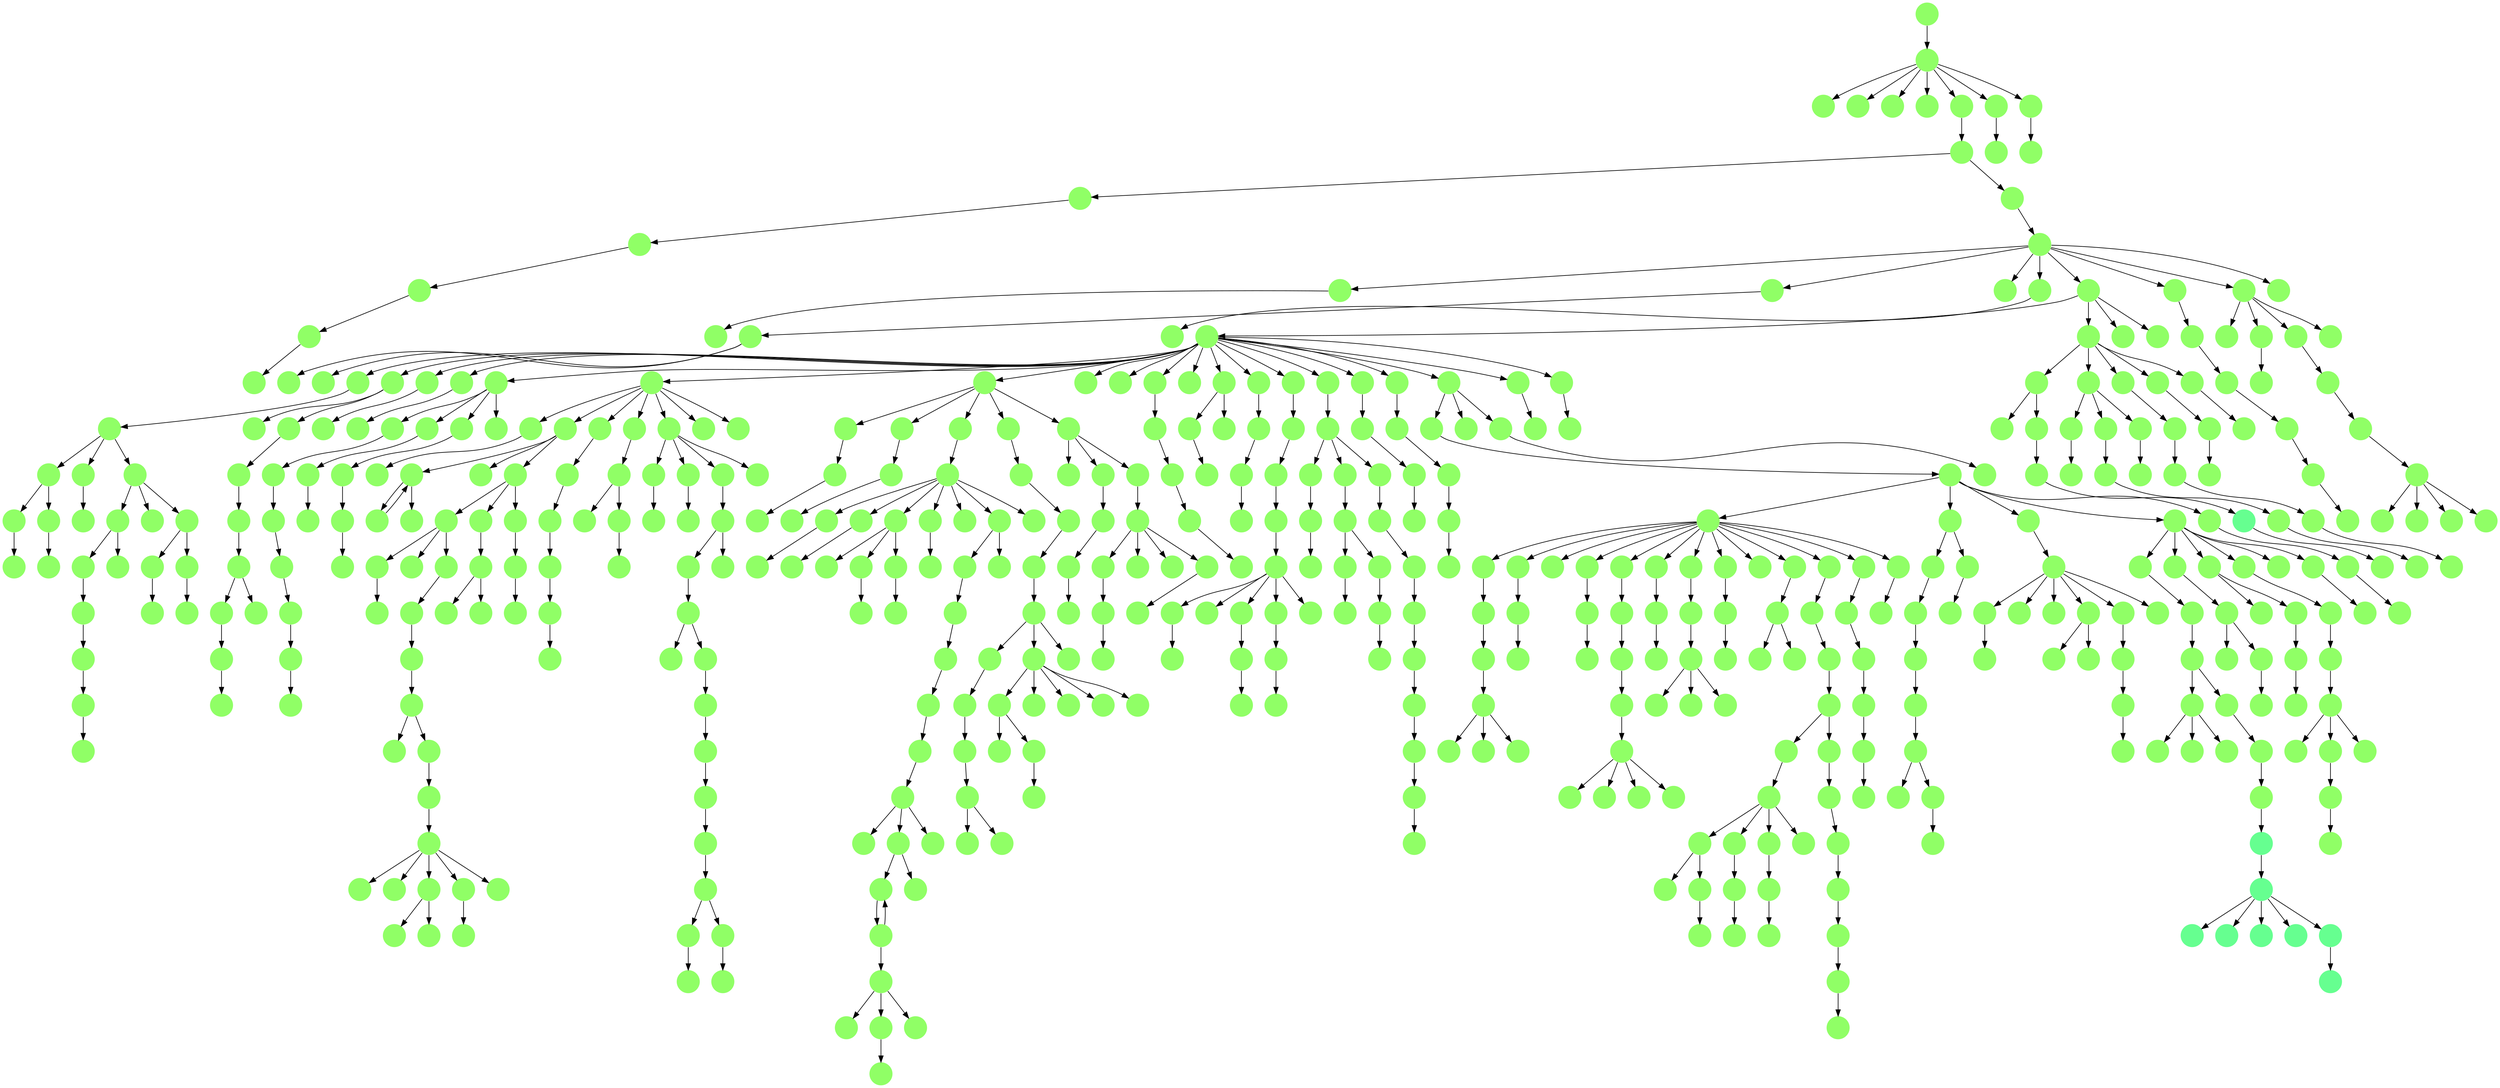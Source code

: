 digraph{
0 [tooltip = "M", penwidth = 0, style = filled, fillcolor = "#90ff66", shape = circle, label = ""]
1 [tooltip = "M", penwidth = 0, style = filled, fillcolor = "#90ff66", shape = circle, label = ""]
2 [tooltip = "M", penwidth = 0, style = filled, fillcolor = "#90ff66", shape = circle, label = ""]
3 [tooltip = "M", penwidth = 0, style = filled, fillcolor = "#90ff66", shape = circle, label = ""]
4 [tooltip = "M", penwidth = 0, style = filled, fillcolor = "#90ff66", shape = circle, label = ""]
5 [tooltip = "M", penwidth = 0, style = filled, fillcolor = "#90ff66", shape = circle, label = ""]
6 [tooltip = "M", penwidth = 0, style = filled, fillcolor = "#90ff66", shape = circle, label = ""]
7 [tooltip = "M", penwidth = 0, style = filled, fillcolor = "#90ff66", shape = circle, label = ""]
8 [tooltip = "M", penwidth = 0, style = filled, fillcolor = "#90ff66", shape = circle, label = ""]
9 [tooltip = "M", penwidth = 0, style = filled, fillcolor = "#90ff66", shape = circle, label = ""]
10 [tooltip = "M", penwidth = 0, style = filled, fillcolor = "#90ff66", shape = circle, label = ""]
11 [tooltip = "M", penwidth = 0, style = filled, fillcolor = "#90ff66", shape = circle, label = ""]
12 [tooltip = "M", penwidth = 0, style = filled, fillcolor = "#90ff66", shape = circle, label = ""]
13 [tooltip = "M", penwidth = 0, style = filled, fillcolor = "#90ff66", shape = circle, label = ""]
14 [tooltip = "M", penwidth = 0, style = filled, fillcolor = "#90ff66", shape = circle, label = ""]
15 [tooltip = "M", penwidth = 0, style = filled, fillcolor = "#90ff66", shape = circle, label = ""]
16 [tooltip = "M", penwidth = 0, style = filled, fillcolor = "#90ff66", shape = circle, label = ""]
17 [tooltip = "M", penwidth = 0, style = filled, fillcolor = "#90ff66", shape = circle, label = ""]
18 [tooltip = "M", penwidth = 0, style = filled, fillcolor = "#90ff66", shape = circle, label = ""]
19 [tooltip = "M", penwidth = 0, style = filled, fillcolor = "#90ff66", shape = circle, label = ""]
20 [tooltip = "M", penwidth = 0, style = filled, fillcolor = "#90ff66", shape = circle, label = ""]
21 [tooltip = "M", penwidth = 0, style = filled, fillcolor = "#90ff66", shape = circle, label = ""]
22 [tooltip = "M", penwidth = 0, style = filled, fillcolor = "#90ff66", shape = circle, label = ""]
23 [tooltip = "M", penwidth = 0, style = filled, fillcolor = "#90ff66", shape = circle, label = ""]
24 [tooltip = "M", penwidth = 0, style = filled, fillcolor = "#90ff66", shape = circle, label = ""]
25 [tooltip = "M", penwidth = 0, style = filled, fillcolor = "#90ff66", shape = circle, label = ""]
26 [tooltip = "M", penwidth = 0, style = filled, fillcolor = "#90ff66", shape = circle, label = ""]
27 [tooltip = "M", penwidth = 0, style = filled, fillcolor = "#90ff66", shape = circle, label = ""]
28 [tooltip = "M", penwidth = 0, style = filled, fillcolor = "#90ff66", shape = circle, label = ""]
29 [tooltip = "M", penwidth = 0, style = filled, fillcolor = "#90ff66", shape = circle, label = ""]
30 [tooltip = "M", penwidth = 0, style = filled, fillcolor = "#90ff66", shape = circle, label = ""]
31 [tooltip = "M", penwidth = 0, style = filled, fillcolor = "#90ff66", shape = circle, label = ""]
32 [tooltip = "L", penwidth = 0, style = filled, fillcolor = "#66ff90", shape = circle, label = ""]
33 [tooltip = "M", penwidth = 0, style = filled, fillcolor = "#90ff66", shape = circle, label = ""]
34 [tooltip = "M", penwidth = 0, style = filled, fillcolor = "#90ff66", shape = circle, label = ""]
35 [tooltip = "M", penwidth = 0, style = filled, fillcolor = "#90ff66", shape = circle, label = ""]
36 [tooltip = "M", penwidth = 0, style = filled, fillcolor = "#90ff66", shape = circle, label = ""]
37 [tooltip = "M", penwidth = 0, style = filled, fillcolor = "#90ff66", shape = circle, label = ""]
38 [tooltip = "M", penwidth = 0, style = filled, fillcolor = "#90ff66", shape = circle, label = ""]
39 [tooltip = "M", penwidth = 0, style = filled, fillcolor = "#90ff66", shape = circle, label = ""]
40 [tooltip = "M", penwidth = 0, style = filled, fillcolor = "#90ff66", shape = circle, label = ""]
41 [tooltip = "M", penwidth = 0, style = filled, fillcolor = "#90ff66", shape = circle, label = ""]
42 [tooltip = "M", penwidth = 0, style = filled, fillcolor = "#90ff66", shape = circle, label = ""]
43 [tooltip = "M", penwidth = 0, style = filled, fillcolor = "#90ff66", shape = circle, label = ""]
44 [tooltip = "M", penwidth = 0, style = filled, fillcolor = "#90ff66", shape = circle, label = ""]
45 [tooltip = "M", penwidth = 0, style = filled, fillcolor = "#90ff66", shape = circle, label = ""]
46 [tooltip = "M", penwidth = 0, style = filled, fillcolor = "#90ff66", shape = circle, label = ""]
47 [tooltip = "M", penwidth = 0, style = filled, fillcolor = "#90ff66", shape = circle, label = ""]
48 [tooltip = "M", penwidth = 0, style = filled, fillcolor = "#90ff66", shape = circle, label = ""]
49 [tooltip = "M", penwidth = 0, style = filled, fillcolor = "#90ff66", shape = circle, label = ""]
50 [tooltip = "M", penwidth = 0, style = filled, fillcolor = "#90ff66", shape = circle, label = ""]
51 [tooltip = "M", penwidth = 0, style = filled, fillcolor = "#90ff66", shape = circle, label = ""]
52 [tooltip = "M", penwidth = 0, style = filled, fillcolor = "#90ff66", shape = circle, label = ""]
53 [tooltip = "M", penwidth = 0, style = filled, fillcolor = "#90ff66", shape = circle, label = ""]
54 [tooltip = "M", penwidth = 0, style = filled, fillcolor = "#90ff66", shape = circle, label = ""]
55 [tooltip = "M", penwidth = 0, style = filled, fillcolor = "#90ff66", shape = circle, label = ""]
56 [tooltip = "M", penwidth = 0, style = filled, fillcolor = "#90ff66", shape = circle, label = ""]
57 [tooltip = "M", penwidth = 0, style = filled, fillcolor = "#90ff66", shape = circle, label = ""]
58 [tooltip = "M", penwidth = 0, style = filled, fillcolor = "#90ff66", shape = circle, label = ""]
59 [tooltip = "M", penwidth = 0, style = filled, fillcolor = "#90ff66", shape = circle, label = ""]
60 [tooltip = "M", penwidth = 0, style = filled, fillcolor = "#90ff66", shape = circle, label = ""]
61 [tooltip = "M", penwidth = 0, style = filled, fillcolor = "#90ff66", shape = circle, label = ""]
62 [tooltip = "M", penwidth = 0, style = filled, fillcolor = "#90ff66", shape = circle, label = ""]
63 [tooltip = "M", penwidth = 0, style = filled, fillcolor = "#90ff66", shape = circle, label = ""]
64 [tooltip = "M", penwidth = 0, style = filled, fillcolor = "#90ff66", shape = circle, label = ""]
65 [tooltip = "M", penwidth = 0, style = filled, fillcolor = "#90ff66", shape = circle, label = ""]
66 [tooltip = "M", penwidth = 0, style = filled, fillcolor = "#90ff66", shape = circle, label = ""]
67 [tooltip = "M", penwidth = 0, style = filled, fillcolor = "#90ff66", shape = circle, label = ""]
68 [tooltip = "M", penwidth = 0, style = filled, fillcolor = "#90ff66", shape = circle, label = ""]
69 [tooltip = "M", penwidth = 0, style = filled, fillcolor = "#90ff66", shape = circle, label = ""]
70 [tooltip = "M", penwidth = 0, style = filled, fillcolor = "#90ff66", shape = circle, label = ""]
71 [tooltip = "M", penwidth = 0, style = filled, fillcolor = "#90ff66", shape = circle, label = ""]
72 [tooltip = "M", penwidth = 0, style = filled, fillcolor = "#90ff66", shape = circle, label = ""]
73 [tooltip = "M", penwidth = 0, style = filled, fillcolor = "#90ff66", shape = circle, label = ""]
74 [tooltip = "M", penwidth = 0, style = filled, fillcolor = "#90ff66", shape = circle, label = ""]
75 [tooltip = "M", penwidth = 0, style = filled, fillcolor = "#90ff66", shape = circle, label = ""]
76 [tooltip = "M", penwidth = 0, style = filled, fillcolor = "#90ff66", shape = circle, label = ""]
77 [tooltip = "M", penwidth = 0, style = filled, fillcolor = "#90ff66", shape = circle, label = ""]
78 [tooltip = "M", penwidth = 0, style = filled, fillcolor = "#90ff66", shape = circle, label = ""]
79 [tooltip = "M", penwidth = 0, style = filled, fillcolor = "#90ff66", shape = circle, label = ""]
80 [tooltip = "M", penwidth = 0, style = filled, fillcolor = "#90ff66", shape = circle, label = ""]
81 [tooltip = "M", penwidth = 0, style = filled, fillcolor = "#90ff66", shape = circle, label = ""]
82 [tooltip = "M", penwidth = 0, style = filled, fillcolor = "#90ff66", shape = circle, label = ""]
83 [tooltip = "M", penwidth = 0, style = filled, fillcolor = "#90ff66", shape = circle, label = ""]
84 [tooltip = "M", penwidth = 0, style = filled, fillcolor = "#90ff66", shape = circle, label = ""]
85 [tooltip = "M", penwidth = 0, style = filled, fillcolor = "#90ff66", shape = circle, label = ""]
86 [tooltip = "M", penwidth = 0, style = filled, fillcolor = "#90ff66", shape = circle, label = ""]
87 [tooltip = "M", penwidth = 0, style = filled, fillcolor = "#90ff66", shape = circle, label = ""]
88 [tooltip = "M", penwidth = 0, style = filled, fillcolor = "#90ff66", shape = circle, label = ""]
89 [tooltip = "M", penwidth = 0, style = filled, fillcolor = "#90ff66", shape = circle, label = ""]
90 [tooltip = "M", penwidth = 0, style = filled, fillcolor = "#90ff66", shape = circle, label = ""]
91 [tooltip = "M", penwidth = 0, style = filled, fillcolor = "#90ff66", shape = circle, label = ""]
92 [tooltip = "M", penwidth = 0, style = filled, fillcolor = "#90ff66", shape = circle, label = ""]
93 [tooltip = "M", penwidth = 0, style = filled, fillcolor = "#90ff66", shape = circle, label = ""]
94 [tooltip = "M", penwidth = 0, style = filled, fillcolor = "#90ff66", shape = circle, label = ""]
95 [tooltip = "M", penwidth = 0, style = filled, fillcolor = "#90ff66", shape = circle, label = ""]
96 [tooltip = "M", penwidth = 0, style = filled, fillcolor = "#90ff66", shape = circle, label = ""]
97 [tooltip = "M", penwidth = 0, style = filled, fillcolor = "#90ff66", shape = circle, label = ""]
98 [tooltip = "M", penwidth = 0, style = filled, fillcolor = "#90ff66", shape = circle, label = ""]
99 [tooltip = "M", penwidth = 0, style = filled, fillcolor = "#90ff66", shape = circle, label = ""]
100 [tooltip = "M", penwidth = 0, style = filled, fillcolor = "#90ff66", shape = circle, label = ""]
101 [tooltip = "M", penwidth = 0, style = filled, fillcolor = "#90ff66", shape = circle, label = ""]
102 [tooltip = "M", penwidth = 0, style = filled, fillcolor = "#90ff66", shape = circle, label = ""]
103 [tooltip = "M", penwidth = 0, style = filled, fillcolor = "#90ff66", shape = circle, label = ""]
104 [tooltip = "M", penwidth = 0, style = filled, fillcolor = "#90ff66", shape = circle, label = ""]
105 [tooltip = "M", penwidth = 0, style = filled, fillcolor = "#90ff66", shape = circle, label = ""]
106 [tooltip = "M", penwidth = 0, style = filled, fillcolor = "#90ff66", shape = circle, label = ""]
107 [tooltip = "M", penwidth = 0, style = filled, fillcolor = "#90ff66", shape = circle, label = ""]
108 [tooltip = "M", penwidth = 0, style = filled, fillcolor = "#90ff66", shape = circle, label = ""]
109 [tooltip = "M", penwidth = 0, style = filled, fillcolor = "#90ff66", shape = circle, label = ""]
110 [tooltip = "M", penwidth = 0, style = filled, fillcolor = "#90ff66", shape = circle, label = ""]
111 [tooltip = "M", penwidth = 0, style = filled, fillcolor = "#90ff66", shape = circle, label = ""]
112 [tooltip = "M", penwidth = 0, style = filled, fillcolor = "#90ff66", shape = circle, label = ""]
113 [tooltip = "M", penwidth = 0, style = filled, fillcolor = "#90ff66", shape = circle, label = ""]
114 [tooltip = "M", penwidth = 0, style = filled, fillcolor = "#90ff66", shape = circle, label = ""]
115 [tooltip = "M", penwidth = 0, style = filled, fillcolor = "#90ff66", shape = circle, label = ""]
116 [tooltip = "M", penwidth = 0, style = filled, fillcolor = "#90ff66", shape = circle, label = ""]
117 [tooltip = "M", penwidth = 0, style = filled, fillcolor = "#90ff66", shape = circle, label = ""]
118 [tooltip = "M", penwidth = 0, style = filled, fillcolor = "#90ff66", shape = circle, label = ""]
119 [tooltip = "M", penwidth = 0, style = filled, fillcolor = "#90ff66", shape = circle, label = ""]
120 [tooltip = "M", penwidth = 0, style = filled, fillcolor = "#90ff66", shape = circle, label = ""]
121 [tooltip = "M", penwidth = 0, style = filled, fillcolor = "#90ff66", shape = circle, label = ""]
122 [tooltip = "M", penwidth = 0, style = filled, fillcolor = "#90ff66", shape = circle, label = ""]
123 [tooltip = "M", penwidth = 0, style = filled, fillcolor = "#90ff66", shape = circle, label = ""]
124 [tooltip = "M", penwidth = 0, style = filled, fillcolor = "#90ff66", shape = circle, label = ""]
125 [tooltip = "M", penwidth = 0, style = filled, fillcolor = "#90ff66", shape = circle, label = ""]
126 [tooltip = "M", penwidth = 0, style = filled, fillcolor = "#90ff66", shape = circle, label = ""]
127 [tooltip = "M", penwidth = 0, style = filled, fillcolor = "#90ff66", shape = circle, label = ""]
128 [tooltip = "M", penwidth = 0, style = filled, fillcolor = "#90ff66", shape = circle, label = ""]
129 [tooltip = "M", penwidth = 0, style = filled, fillcolor = "#90ff66", shape = circle, label = ""]
130 [tooltip = "M", penwidth = 0, style = filled, fillcolor = "#90ff66", shape = circle, label = ""]
131 [tooltip = "M", penwidth = 0, style = filled, fillcolor = "#90ff66", shape = circle, label = ""]
132 [tooltip = "M", penwidth = 0, style = filled, fillcolor = "#90ff66", shape = circle, label = ""]
133 [tooltip = "M", penwidth = 0, style = filled, fillcolor = "#90ff66", shape = circle, label = ""]
134 [tooltip = "M", penwidth = 0, style = filled, fillcolor = "#90ff66", shape = circle, label = ""]
135 [tooltip = "M", penwidth = 0, style = filled, fillcolor = "#90ff66", shape = circle, label = ""]
136 [tooltip = "M", penwidth = 0, style = filled, fillcolor = "#90ff66", shape = circle, label = ""]
137 [tooltip = "M", penwidth = 0, style = filled, fillcolor = "#90ff66", shape = circle, label = ""]
138 [tooltip = "M", penwidth = 0, style = filled, fillcolor = "#90ff66", shape = circle, label = ""]
139 [tooltip = "M", penwidth = 0, style = filled, fillcolor = "#90ff66", shape = circle, label = ""]
140 [tooltip = "M", penwidth = 0, style = filled, fillcolor = "#90ff66", shape = circle, label = ""]
141 [tooltip = "M", penwidth = 0, style = filled, fillcolor = "#90ff66", shape = circle, label = ""]
142 [tooltip = "M", penwidth = 0, style = filled, fillcolor = "#90ff66", shape = circle, label = ""]
143 [tooltip = "M", penwidth = 0, style = filled, fillcolor = "#90ff66", shape = circle, label = ""]
144 [tooltip = "M", penwidth = 0, style = filled, fillcolor = "#90ff66", shape = circle, label = ""]
145 [tooltip = "M", penwidth = 0, style = filled, fillcolor = "#90ff66", shape = circle, label = ""]
146 [tooltip = "M", penwidth = 0, style = filled, fillcolor = "#90ff66", shape = circle, label = ""]
147 [tooltip = "M", penwidth = 0, style = filled, fillcolor = "#90ff66", shape = circle, label = ""]
148 [tooltip = "M", penwidth = 0, style = filled, fillcolor = "#90ff66", shape = circle, label = ""]
149 [tooltip = "M", penwidth = 0, style = filled, fillcolor = "#90ff66", shape = circle, label = ""]
150 [tooltip = "M", penwidth = 0, style = filled, fillcolor = "#90ff66", shape = circle, label = ""]
151 [tooltip = "M", penwidth = 0, style = filled, fillcolor = "#90ff66", shape = circle, label = ""]
152 [tooltip = "M", penwidth = 0, style = filled, fillcolor = "#90ff66", shape = circle, label = ""]
153 [tooltip = "M", penwidth = 0, style = filled, fillcolor = "#90ff66", shape = circle, label = ""]
154 [tooltip = "M", penwidth = 0, style = filled, fillcolor = "#90ff66", shape = circle, label = ""]
155 [tooltip = "M", penwidth = 0, style = filled, fillcolor = "#90ff66", shape = circle, label = ""]
156 [tooltip = "M", penwidth = 0, style = filled, fillcolor = "#90ff66", shape = circle, label = ""]
157 [tooltip = "M", penwidth = 0, style = filled, fillcolor = "#90ff66", shape = circle, label = ""]
158 [tooltip = "M", penwidth = 0, style = filled, fillcolor = "#90ff66", shape = circle, label = ""]
159 [tooltip = "M", penwidth = 0, style = filled, fillcolor = "#90ff66", shape = circle, label = ""]
160 [tooltip = "M", penwidth = 0, style = filled, fillcolor = "#90ff66", shape = circle, label = ""]
161 [tooltip = "M", penwidth = 0, style = filled, fillcolor = "#90ff66", shape = circle, label = ""]
162 [tooltip = "M", penwidth = 0, style = filled, fillcolor = "#90ff66", shape = circle, label = ""]
163 [tooltip = "M", penwidth = 0, style = filled, fillcolor = "#90ff66", shape = circle, label = ""]
164 [tooltip = "M", penwidth = 0, style = filled, fillcolor = "#90ff66", shape = circle, label = ""]
165 [tooltip = "M", penwidth = 0, style = filled, fillcolor = "#90ff66", shape = circle, label = ""]
166 [tooltip = "M", penwidth = 0, style = filled, fillcolor = "#90ff66", shape = circle, label = ""]
167 [tooltip = "M", penwidth = 0, style = filled, fillcolor = "#90ff66", shape = circle, label = ""]
168 [tooltip = "M", penwidth = 0, style = filled, fillcolor = "#90ff66", shape = circle, label = ""]
169 [tooltip = "M", penwidth = 0, style = filled, fillcolor = "#90ff66", shape = circle, label = ""]
170 [tooltip = "M", penwidth = 0, style = filled, fillcolor = "#90ff66", shape = circle, label = ""]
171 [tooltip = "M", penwidth = 0, style = filled, fillcolor = "#90ff66", shape = circle, label = ""]
172 [tooltip = "M", penwidth = 0, style = filled, fillcolor = "#90ff66", shape = circle, label = ""]
173 [tooltip = "M", penwidth = 0, style = filled, fillcolor = "#90ff66", shape = circle, label = ""]
174 [tooltip = "M", penwidth = 0, style = filled, fillcolor = "#90ff66", shape = circle, label = ""]
175 [tooltip = "M", penwidth = 0, style = filled, fillcolor = "#90ff66", shape = circle, label = ""]
176 [tooltip = "M", penwidth = 0, style = filled, fillcolor = "#90ff66", shape = circle, label = ""]
177 [tooltip = "M", penwidth = 0, style = filled, fillcolor = "#90ff66", shape = circle, label = ""]
178 [tooltip = "M", penwidth = 0, style = filled, fillcolor = "#90ff66", shape = circle, label = ""]
179 [tooltip = "M", penwidth = 0, style = filled, fillcolor = "#90ff66", shape = circle, label = ""]
180 [tooltip = "M", penwidth = 0, style = filled, fillcolor = "#90ff66", shape = circle, label = ""]
181 [tooltip = "M", penwidth = 0, style = filled, fillcolor = "#90ff66", shape = circle, label = ""]
182 [tooltip = "M", penwidth = 0, style = filled, fillcolor = "#90ff66", shape = circle, label = ""]
183 [tooltip = "M", penwidth = 0, style = filled, fillcolor = "#90ff66", shape = circle, label = ""]
184 [tooltip = "M", penwidth = 0, style = filled, fillcolor = "#90ff66", shape = circle, label = ""]
185 [tooltip = "M", penwidth = 0, style = filled, fillcolor = "#90ff66", shape = circle, label = ""]
186 [tooltip = "M", penwidth = 0, style = filled, fillcolor = "#90ff66", shape = circle, label = ""]
187 [tooltip = "M", penwidth = 0, style = filled, fillcolor = "#90ff66", shape = circle, label = ""]
188 [tooltip = "M", penwidth = 0, style = filled, fillcolor = "#90ff66", shape = circle, label = ""]
189 [tooltip = "M", penwidth = 0, style = filled, fillcolor = "#90ff66", shape = circle, label = ""]
190 [tooltip = "M", penwidth = 0, style = filled, fillcolor = "#90ff66", shape = circle, label = ""]
191 [tooltip = "M", penwidth = 0, style = filled, fillcolor = "#90ff66", shape = circle, label = ""]
192 [tooltip = "M", penwidth = 0, style = filled, fillcolor = "#90ff66", shape = circle, label = ""]
193 [tooltip = "M", penwidth = 0, style = filled, fillcolor = "#90ff66", shape = circle, label = ""]
194 [tooltip = "M", penwidth = 0, style = filled, fillcolor = "#90ff66", shape = circle, label = ""]
195 [tooltip = "M", penwidth = 0, style = filled, fillcolor = "#90ff66", shape = circle, label = ""]
196 [tooltip = "M", penwidth = 0, style = filled, fillcolor = "#90ff66", shape = circle, label = ""]
197 [tooltip = "M", penwidth = 0, style = filled, fillcolor = "#90ff66", shape = circle, label = ""]
198 [tooltip = "M", penwidth = 0, style = filled, fillcolor = "#90ff66", shape = circle, label = ""]
199 [tooltip = "M", penwidth = 0, style = filled, fillcolor = "#90ff66", shape = circle, label = ""]
200 [tooltip = "M", penwidth = 0, style = filled, fillcolor = "#90ff66", shape = circle, label = ""]
201 [tooltip = "M", penwidth = 0, style = filled, fillcolor = "#90ff66", shape = circle, label = ""]
202 [tooltip = "M", penwidth = 0, style = filled, fillcolor = "#90ff66", shape = circle, label = ""]
203 [tooltip = "M", penwidth = 0, style = filled, fillcolor = "#90ff66", shape = circle, label = ""]
204 [tooltip = "M", penwidth = 0, style = filled, fillcolor = "#90ff66", shape = circle, label = ""]
205 [tooltip = "M", penwidth = 0, style = filled, fillcolor = "#90ff66", shape = circle, label = ""]
206 [tooltip = "M", penwidth = 0, style = filled, fillcolor = "#90ff66", shape = circle, label = ""]
207 [tooltip = "M", penwidth = 0, style = filled, fillcolor = "#90ff66", shape = circle, label = ""]
208 [tooltip = "M", penwidth = 0, style = filled, fillcolor = "#90ff66", shape = circle, label = ""]
209 [tooltip = "M", penwidth = 0, style = filled, fillcolor = "#90ff66", shape = circle, label = ""]
210 [tooltip = "M", penwidth = 0, style = filled, fillcolor = "#90ff66", shape = circle, label = ""]
211 [tooltip = "M", penwidth = 0, style = filled, fillcolor = "#90ff66", shape = circle, label = ""]
212 [tooltip = "M", penwidth = 0, style = filled, fillcolor = "#90ff66", shape = circle, label = ""]
213 [tooltip = "M", penwidth = 0, style = filled, fillcolor = "#90ff66", shape = circle, label = ""]
214 [tooltip = "M", penwidth = 0, style = filled, fillcolor = "#90ff66", shape = circle, label = ""]
215 [tooltip = "M", penwidth = 0, style = filled, fillcolor = "#90ff66", shape = circle, label = ""]
216 [tooltip = "M", penwidth = 0, style = filled, fillcolor = "#90ff66", shape = circle, label = ""]
217 [tooltip = "M", penwidth = 0, style = filled, fillcolor = "#90ff66", shape = circle, label = ""]
218 [tooltip = "M", penwidth = 0, style = filled, fillcolor = "#90ff66", shape = circle, label = ""]
219 [tooltip = "M", penwidth = 0, style = filled, fillcolor = "#90ff66", shape = circle, label = ""]
220 [tooltip = "M", penwidth = 0, style = filled, fillcolor = "#90ff66", shape = circle, label = ""]
221 [tooltip = "M", penwidth = 0, style = filled, fillcolor = "#90ff66", shape = circle, label = ""]
222 [tooltip = "M", penwidth = 0, style = filled, fillcolor = "#90ff66", shape = circle, label = ""]
223 [tooltip = "M", penwidth = 0, style = filled, fillcolor = "#90ff66", shape = circle, label = ""]
224 [tooltip = "M", penwidth = 0, style = filled, fillcolor = "#90ff66", shape = circle, label = ""]
225 [tooltip = "M", penwidth = 0, style = filled, fillcolor = "#90ff66", shape = circle, label = ""]
226 [tooltip = "M", penwidth = 0, style = filled, fillcolor = "#90ff66", shape = circle, label = ""]
227 [tooltip = "M", penwidth = 0, style = filled, fillcolor = "#90ff66", shape = circle, label = ""]
228 [tooltip = "M", penwidth = 0, style = filled, fillcolor = "#90ff66", shape = circle, label = ""]
229 [tooltip = "M", penwidth = 0, style = filled, fillcolor = "#90ff66", shape = circle, label = ""]
230 [tooltip = "M", penwidth = 0, style = filled, fillcolor = "#90ff66", shape = circle, label = ""]
231 [tooltip = "M", penwidth = 0, style = filled, fillcolor = "#90ff66", shape = circle, label = ""]
232 [tooltip = "M", penwidth = 0, style = filled, fillcolor = "#90ff66", shape = circle, label = ""]
233 [tooltip = "M", penwidth = 0, style = filled, fillcolor = "#90ff66", shape = circle, label = ""]
234 [tooltip = "M", penwidth = 0, style = filled, fillcolor = "#90ff66", shape = circle, label = ""]
235 [tooltip = "M", penwidth = 0, style = filled, fillcolor = "#90ff66", shape = circle, label = ""]
236 [tooltip = "M", penwidth = 0, style = filled, fillcolor = "#90ff66", shape = circle, label = ""]
237 [tooltip = "M", penwidth = 0, style = filled, fillcolor = "#90ff66", shape = circle, label = ""]
238 [tooltip = "M", penwidth = 0, style = filled, fillcolor = "#90ff66", shape = circle, label = ""]
239 [tooltip = "M", penwidth = 0, style = filled, fillcolor = "#90ff66", shape = circle, label = ""]
240 [tooltip = "M", penwidth = 0, style = filled, fillcolor = "#90ff66", shape = circle, label = ""]
241 [tooltip = "M", penwidth = 0, style = filled, fillcolor = "#90ff66", shape = circle, label = ""]
242 [tooltip = "M", penwidth = 0, style = filled, fillcolor = "#90ff66", shape = circle, label = ""]
243 [tooltip = "M", penwidth = 0, style = filled, fillcolor = "#90ff66", shape = circle, label = ""]
244 [tooltip = "M", penwidth = 0, style = filled, fillcolor = "#90ff66", shape = circle, label = ""]
245 [tooltip = "M", penwidth = 0, style = filled, fillcolor = "#90ff66", shape = circle, label = ""]
246 [tooltip = "M", penwidth = 0, style = filled, fillcolor = "#90ff66", shape = circle, label = ""]
247 [tooltip = "M", penwidth = 0, style = filled, fillcolor = "#90ff66", shape = circle, label = ""]
248 [tooltip = "M", penwidth = 0, style = filled, fillcolor = "#90ff66", shape = circle, label = ""]
249 [tooltip = "M", penwidth = 0, style = filled, fillcolor = "#90ff66", shape = circle, label = ""]
250 [tooltip = "M", penwidth = 0, style = filled, fillcolor = "#90ff66", shape = circle, label = ""]
251 [tooltip = "M", penwidth = 0, style = filled, fillcolor = "#90ff66", shape = circle, label = ""]
252 [tooltip = "M", penwidth = 0, style = filled, fillcolor = "#90ff66", shape = circle, label = ""]
253 [tooltip = "M", penwidth = 0, style = filled, fillcolor = "#90ff66", shape = circle, label = ""]
254 [tooltip = "M", penwidth = 0, style = filled, fillcolor = "#90ff66", shape = circle, label = ""]
255 [tooltip = "M", penwidth = 0, style = filled, fillcolor = "#90ff66", shape = circle, label = ""]
256 [tooltip = "M", penwidth = 0, style = filled, fillcolor = "#90ff66", shape = circle, label = ""]
257 [tooltip = "M", penwidth = 0, style = filled, fillcolor = "#90ff66", shape = circle, label = ""]
258 [tooltip = "M", penwidth = 0, style = filled, fillcolor = "#90ff66", shape = circle, label = ""]
259 [tooltip = "M", penwidth = 0, style = filled, fillcolor = "#90ff66", shape = circle, label = ""]
260 [tooltip = "M", penwidth = 0, style = filled, fillcolor = "#90ff66", shape = circle, label = ""]
261 [tooltip = "M", penwidth = 0, style = filled, fillcolor = "#90ff66", shape = circle, label = ""]
262 [tooltip = "M", penwidth = 0, style = filled, fillcolor = "#90ff66", shape = circle, label = ""]
263 [tooltip = "M", penwidth = 0, style = filled, fillcolor = "#90ff66", shape = circle, label = ""]
264 [tooltip = "M", penwidth = 0, style = filled, fillcolor = "#90ff66", shape = circle, label = ""]
265 [tooltip = "M", penwidth = 0, style = filled, fillcolor = "#90ff66", shape = circle, label = ""]
266 [tooltip = "M", penwidth = 0, style = filled, fillcolor = "#90ff66", shape = circle, label = ""]
267 [tooltip = "M", penwidth = 0, style = filled, fillcolor = "#90ff66", shape = circle, label = ""]
268 [tooltip = "M", penwidth = 0, style = filled, fillcolor = "#90ff66", shape = circle, label = ""]
269 [tooltip = "M", penwidth = 0, style = filled, fillcolor = "#90ff66", shape = circle, label = ""]
270 [tooltip = "M", penwidth = 0, style = filled, fillcolor = "#90ff66", shape = circle, label = ""]
271 [tooltip = "M", penwidth = 0, style = filled, fillcolor = "#90ff66", shape = circle, label = ""]
272 [tooltip = "M", penwidth = 0, style = filled, fillcolor = "#90ff66", shape = circle, label = ""]
273 [tooltip = "M", penwidth = 0, style = filled, fillcolor = "#90ff66", shape = circle, label = ""]
274 [tooltip = "M", penwidth = 0, style = filled, fillcolor = "#90ff66", shape = circle, label = ""]
275 [tooltip = "M", penwidth = 0, style = filled, fillcolor = "#90ff66", shape = circle, label = ""]
276 [tooltip = "M", penwidth = 0, style = filled, fillcolor = "#90ff66", shape = circle, label = ""]
277 [tooltip = "M", penwidth = 0, style = filled, fillcolor = "#90ff66", shape = circle, label = ""]
278 [tooltip = "M", penwidth = 0, style = filled, fillcolor = "#90ff66", shape = circle, label = ""]
279 [tooltip = "M", penwidth = 0, style = filled, fillcolor = "#90ff66", shape = circle, label = ""]
280 [tooltip = "M", penwidth = 0, style = filled, fillcolor = "#90ff66", shape = circle, label = ""]
281 [tooltip = "M", penwidth = 0, style = filled, fillcolor = "#90ff66", shape = circle, label = ""]
282 [tooltip = "M", penwidth = 0, style = filled, fillcolor = "#90ff66", shape = circle, label = ""]
283 [tooltip = "M", penwidth = 0, style = filled, fillcolor = "#90ff66", shape = circle, label = ""]
284 [tooltip = "M", penwidth = 0, style = filled, fillcolor = "#90ff66", shape = circle, label = ""]
285 [tooltip = "M", penwidth = 0, style = filled, fillcolor = "#90ff66", shape = circle, label = ""]
286 [tooltip = "M", penwidth = 0, style = filled, fillcolor = "#90ff66", shape = circle, label = ""]
287 [tooltip = "M", penwidth = 0, style = filled, fillcolor = "#90ff66", shape = circle, label = ""]
288 [tooltip = "M", penwidth = 0, style = filled, fillcolor = "#90ff66", shape = circle, label = ""]
289 [tooltip = "M", penwidth = 0, style = filled, fillcolor = "#90ff66", shape = circle, label = ""]
290 [tooltip = "M", penwidth = 0, style = filled, fillcolor = "#90ff66", shape = circle, label = ""]
291 [tooltip = "M", penwidth = 0, style = filled, fillcolor = "#90ff66", shape = circle, label = ""]
292 [tooltip = "M", penwidth = 0, style = filled, fillcolor = "#90ff66", shape = circle, label = ""]
293 [tooltip = "M", penwidth = 0, style = filled, fillcolor = "#90ff66", shape = circle, label = ""]
294 [tooltip = "M", penwidth = 0, style = filled, fillcolor = "#90ff66", shape = circle, label = ""]
295 [tooltip = "M", penwidth = 0, style = filled, fillcolor = "#90ff66", shape = circle, label = ""]
296 [tooltip = "M", penwidth = 0, style = filled, fillcolor = "#90ff66", shape = circle, label = ""]
297 [tooltip = "M", penwidth = 0, style = filled, fillcolor = "#90ff66", shape = circle, label = ""]
298 [tooltip = "M", penwidth = 0, style = filled, fillcolor = "#90ff66", shape = circle, label = ""]
299 [tooltip = "M", penwidth = 0, style = filled, fillcolor = "#90ff66", shape = circle, label = ""]
300 [tooltip = "M", penwidth = 0, style = filled, fillcolor = "#90ff66", shape = circle, label = ""]
301 [tooltip = "M", penwidth = 0, style = filled, fillcolor = "#90ff66", shape = circle, label = ""]
302 [tooltip = "M", penwidth = 0, style = filled, fillcolor = "#90ff66", shape = circle, label = ""]
303 [tooltip = "M", penwidth = 0, style = filled, fillcolor = "#90ff66", shape = circle, label = ""]
304 [tooltip = "M", penwidth = 0, style = filled, fillcolor = "#90ff66", shape = circle, label = ""]
305 [tooltip = "M", penwidth = 0, style = filled, fillcolor = "#90ff66", shape = circle, label = ""]
306 [tooltip = "M", penwidth = 0, style = filled, fillcolor = "#90ff66", shape = circle, label = ""]
307 [tooltip = "M", penwidth = 0, style = filled, fillcolor = "#90ff66", shape = circle, label = ""]
308 [tooltip = "M", penwidth = 0, style = filled, fillcolor = "#90ff66", shape = circle, label = ""]
309 [tooltip = "M", penwidth = 0, style = filled, fillcolor = "#90ff66", shape = circle, label = ""]
310 [tooltip = "M", penwidth = 0, style = filled, fillcolor = "#90ff66", shape = circle, label = ""]
311 [tooltip = "M", penwidth = 0, style = filled, fillcolor = "#90ff66", shape = circle, label = ""]
312 [tooltip = "M", penwidth = 0, style = filled, fillcolor = "#90ff66", shape = circle, label = ""]
313 [tooltip = "M", penwidth = 0, style = filled, fillcolor = "#90ff66", shape = circle, label = ""]
314 [tooltip = "M", penwidth = 0, style = filled, fillcolor = "#90ff66", shape = circle, label = ""]
315 [tooltip = "M", penwidth = 0, style = filled, fillcolor = "#90ff66", shape = circle, label = ""]
316 [tooltip = "M", penwidth = 0, style = filled, fillcolor = "#90ff66", shape = circle, label = ""]
317 [tooltip = "M", penwidth = 0, style = filled, fillcolor = "#90ff66", shape = circle, label = ""]
318 [tooltip = "M", penwidth = 0, style = filled, fillcolor = "#90ff66", shape = circle, label = ""]
319 [tooltip = "M", penwidth = 0, style = filled, fillcolor = "#90ff66", shape = circle, label = ""]
320 [tooltip = "L", penwidth = 0, style = filled, fillcolor = "#66ff90", shape = circle, label = ""]
321 [tooltip = "M", penwidth = 0, style = filled, fillcolor = "#90ff66", shape = circle, label = ""]
322 [tooltip = "M", penwidth = 0, style = filled, fillcolor = "#90ff66", shape = circle, label = ""]
323 [tooltip = "L", penwidth = 0, style = filled, fillcolor = "#66ff90", shape = circle, label = ""]
324 [tooltip = "M", penwidth = 0, style = filled, fillcolor = "#90ff66", shape = circle, label = ""]
325 [tooltip = "M", penwidth = 0, style = filled, fillcolor = "#90ff66", shape = circle, label = ""]
326 [tooltip = "L", penwidth = 0, style = filled, fillcolor = "#66ff90", shape = circle, label = ""]
327 [tooltip = "M", penwidth = 0, style = filled, fillcolor = "#90ff66", shape = circle, label = ""]
328 [tooltip = "M", penwidth = 0, style = filled, fillcolor = "#90ff66", shape = circle, label = ""]
329 [tooltip = "M", penwidth = 0, style = filled, fillcolor = "#90ff66", shape = circle, label = ""]
330 [tooltip = "L", penwidth = 0, style = filled, fillcolor = "#66ff90", shape = circle, label = ""]
331 [tooltip = "L", penwidth = 0, style = filled, fillcolor = "#66ff90", shape = circle, label = ""]
332 [tooltip = "M", penwidth = 0, style = filled, fillcolor = "#90ff66", shape = circle, label = ""]
333 [tooltip = "M", penwidth = 0, style = filled, fillcolor = "#90ff66", shape = circle, label = ""]
334 [tooltip = "M", penwidth = 0, style = filled, fillcolor = "#90ff66", shape = circle, label = ""]
335 [tooltip = "M", penwidth = 0, style = filled, fillcolor = "#90ff66", shape = circle, label = ""]
336 [tooltip = "M", penwidth = 0, style = filled, fillcolor = "#90ff66", shape = circle, label = ""]
337 [tooltip = "M", penwidth = 0, style = filled, fillcolor = "#90ff66", shape = circle, label = ""]
338 [tooltip = "M", penwidth = 0, style = filled, fillcolor = "#90ff66", shape = circle, label = ""]
339 [tooltip = "M", penwidth = 0, style = filled, fillcolor = "#90ff66", shape = circle, label = ""]
340 [tooltip = "M", penwidth = 0, style = filled, fillcolor = "#90ff66", shape = circle, label = ""]
341 [tooltip = "M", penwidth = 0, style = filled, fillcolor = "#90ff66", shape = circle, label = ""]
342 [tooltip = "M", penwidth = 0, style = filled, fillcolor = "#90ff66", shape = circle, label = ""]
343 [tooltip = "M", penwidth = 0, style = filled, fillcolor = "#90ff66", shape = circle, label = ""]
344 [tooltip = "M", penwidth = 0, style = filled, fillcolor = "#90ff66", shape = circle, label = ""]
345 [tooltip = "M", penwidth = 0, style = filled, fillcolor = "#90ff66", shape = circle, label = ""]
346 [tooltip = "M", penwidth = 0, style = filled, fillcolor = "#90ff66", shape = circle, label = ""]
347 [tooltip = "M", penwidth = 0, style = filled, fillcolor = "#90ff66", shape = circle, label = ""]
348 [tooltip = "M", penwidth = 0, style = filled, fillcolor = "#90ff66", shape = circle, label = ""]
349 [tooltip = "M", penwidth = 0, style = filled, fillcolor = "#90ff66", shape = circle, label = ""]
350 [tooltip = "M", penwidth = 0, style = filled, fillcolor = "#90ff66", shape = circle, label = ""]
351 [tooltip = "M", penwidth = 0, style = filled, fillcolor = "#90ff66", shape = circle, label = ""]
352 [tooltip = "M", penwidth = 0, style = filled, fillcolor = "#90ff66", shape = circle, label = ""]
353 [tooltip = "M", penwidth = 0, style = filled, fillcolor = "#90ff66", shape = circle, label = ""]
354 [tooltip = "M", penwidth = 0, style = filled, fillcolor = "#90ff66", shape = circle, label = ""]
355 [tooltip = "M", penwidth = 0, style = filled, fillcolor = "#90ff66", shape = circle, label = ""]
356 [tooltip = "M", penwidth = 0, style = filled, fillcolor = "#90ff66", shape = circle, label = ""]
357 [tooltip = "M", penwidth = 0, style = filled, fillcolor = "#90ff66", shape = circle, label = ""]
358 [tooltip = "M", penwidth = 0, style = filled, fillcolor = "#90ff66", shape = circle, label = ""]
359 [tooltip = "M", penwidth = 0, style = filled, fillcolor = "#90ff66", shape = circle, label = ""]
360 [tooltip = "M", penwidth = 0, style = filled, fillcolor = "#90ff66", shape = circle, label = ""]
361 [tooltip = "M", penwidth = 0, style = filled, fillcolor = "#90ff66", shape = circle, label = ""]
362 [tooltip = "M", penwidth = 0, style = filled, fillcolor = "#90ff66", shape = circle, label = ""]
363 [tooltip = "M", penwidth = 0, style = filled, fillcolor = "#90ff66", shape = circle, label = ""]
364 [tooltip = "M", penwidth = 0, style = filled, fillcolor = "#90ff66", shape = circle, label = ""]
365 [tooltip = "M", penwidth = 0, style = filled, fillcolor = "#90ff66", shape = circle, label = ""]
366 [tooltip = "M", penwidth = 0, style = filled, fillcolor = "#90ff66", shape = circle, label = ""]
367 [tooltip = "M", penwidth = 0, style = filled, fillcolor = "#90ff66", shape = circle, label = ""]
368 [tooltip = "M", penwidth = 0, style = filled, fillcolor = "#90ff66", shape = circle, label = ""]
369 [tooltip = "M", penwidth = 0, style = filled, fillcolor = "#90ff66", shape = circle, label = ""]
370 [tooltip = "M", penwidth = 0, style = filled, fillcolor = "#90ff66", shape = circle, label = ""]
371 [tooltip = "L", penwidth = 0, style = filled, fillcolor = "#66ff90", shape = circle, label = ""]
372 [tooltip = "M", penwidth = 0, style = filled, fillcolor = "#90ff66", shape = circle, label = ""]
373 [tooltip = "M", penwidth = 0, style = filled, fillcolor = "#90ff66", shape = circle, label = ""]
374 [tooltip = "M", penwidth = 0, style = filled, fillcolor = "#90ff66", shape = circle, label = ""]
375 [tooltip = "M", penwidth = 0, style = filled, fillcolor = "#90ff66", shape = circle, label = ""]
376 [tooltip = "M", penwidth = 0, style = filled, fillcolor = "#90ff66", shape = circle, label = ""]
377 [tooltip = "M", penwidth = 0, style = filled, fillcolor = "#90ff66", shape = circle, label = ""]
378 [tooltip = "M", penwidth = 0, style = filled, fillcolor = "#90ff66", shape = circle, label = ""]
379 [tooltip = "M", penwidth = 0, style = filled, fillcolor = "#90ff66", shape = circle, label = ""]
380 [tooltip = "M", penwidth = 0, style = filled, fillcolor = "#90ff66", shape = circle, label = ""]
381 [tooltip = "M", penwidth = 0, style = filled, fillcolor = "#90ff66", shape = circle, label = ""]
382 [tooltip = "M", penwidth = 0, style = filled, fillcolor = "#90ff66", shape = circle, label = ""]
383 [tooltip = "M", penwidth = 0, style = filled, fillcolor = "#90ff66", shape = circle, label = ""]
384 [tooltip = "M", penwidth = 0, style = filled, fillcolor = "#90ff66", shape = circle, label = ""]
385 [tooltip = "M", penwidth = 0, style = filled, fillcolor = "#90ff66", shape = circle, label = ""]
386 [tooltip = "M", penwidth = 0, style = filled, fillcolor = "#90ff66", shape = circle, label = ""]
387 [tooltip = "M", penwidth = 0, style = filled, fillcolor = "#90ff66", shape = circle, label = ""]
388 [tooltip = "M", penwidth = 0, style = filled, fillcolor = "#90ff66", shape = circle, label = ""]
389 [tooltip = "M", penwidth = 0, style = filled, fillcolor = "#90ff66", shape = circle, label = ""]
390 [tooltip = "M", penwidth = 0, style = filled, fillcolor = "#90ff66", shape = circle, label = ""]
391 [tooltip = "M", penwidth = 0, style = filled, fillcolor = "#90ff66", shape = circle, label = ""]
392 [tooltip = "M", penwidth = 0, style = filled, fillcolor = "#90ff66", shape = circle, label = ""]
393 [tooltip = "M", penwidth = 0, style = filled, fillcolor = "#90ff66", shape = circle, label = ""]
394 [tooltip = "M", penwidth = 0, style = filled, fillcolor = "#90ff66", shape = circle, label = ""]
395 [tooltip = "M", penwidth = 0, style = filled, fillcolor = "#90ff66", shape = circle, label = ""]
396 [tooltip = "M", penwidth = 0, style = filled, fillcolor = "#90ff66", shape = circle, label = ""]
397 [tooltip = "M", penwidth = 0, style = filled, fillcolor = "#90ff66", shape = circle, label = ""]
398 [tooltip = "M", penwidth = 0, style = filled, fillcolor = "#90ff66", shape = circle, label = ""]
399 [tooltip = "M", penwidth = 0, style = filled, fillcolor = "#90ff66", shape = circle, label = ""]
400 [tooltip = "M", penwidth = 0, style = filled, fillcolor = "#90ff66", shape = circle, label = ""]
401 [tooltip = "M", penwidth = 0, style = filled, fillcolor = "#90ff66", shape = circle, label = ""]
402 [tooltip = "M", penwidth = 0, style = filled, fillcolor = "#90ff66", shape = circle, label = ""]
403 [tooltip = "M", penwidth = 0, style = filled, fillcolor = "#90ff66", shape = circle, label = ""]
404 [tooltip = "M", penwidth = 0, style = filled, fillcolor = "#90ff66", shape = circle, label = ""]
405 [tooltip = "M", penwidth = 0, style = filled, fillcolor = "#90ff66", shape = circle, label = ""]
406 [tooltip = "M", penwidth = 0, style = filled, fillcolor = "#90ff66", shape = circle, label = ""]
407 [tooltip = "M", penwidth = 0, style = filled, fillcolor = "#90ff66", shape = circle, label = ""]
408 [tooltip = "M", penwidth = 0, style = filled, fillcolor = "#90ff66", shape = circle, label = ""]
409 [tooltip = "M", penwidth = 0, style = filled, fillcolor = "#90ff66", shape = circle, label = ""]
410 [tooltip = "M", penwidth = 0, style = filled, fillcolor = "#90ff66", shape = circle, label = ""]
411 [tooltip = "M", penwidth = 0, style = filled, fillcolor = "#90ff66", shape = circle, label = ""]
412 [tooltip = "M", penwidth = 0, style = filled, fillcolor = "#90ff66", shape = circle, label = ""]
413 [tooltip = "M", penwidth = 0, style = filled, fillcolor = "#90ff66", shape = circle, label = ""]
414 [tooltip = "M", penwidth = 0, style = filled, fillcolor = "#90ff66", shape = circle, label = ""]
415 [tooltip = "M", penwidth = 0, style = filled, fillcolor = "#90ff66", shape = circle, label = ""]
416 [tooltip = "M", penwidth = 0, style = filled, fillcolor = "#90ff66", shape = circle, label = ""]
417 [tooltip = "M", penwidth = 0, style = filled, fillcolor = "#90ff66", shape = circle, label = ""]
418 [tooltip = "M", penwidth = 0, style = filled, fillcolor = "#90ff66", shape = circle, label = ""]
419 [tooltip = "M", penwidth = 0, style = filled, fillcolor = "#90ff66", shape = circle, label = ""]
420 [tooltip = "M", penwidth = 0, style = filled, fillcolor = "#90ff66", shape = circle, label = ""]
421 [tooltip = "M", penwidth = 0, style = filled, fillcolor = "#90ff66", shape = circle, label = ""]
422 [tooltip = "M", penwidth = 0, style = filled, fillcolor = "#90ff66", shape = circle, label = ""]
423 [tooltip = "M", penwidth = 0, style = filled, fillcolor = "#90ff66", shape = circle, label = ""]
424 [tooltip = "M", penwidth = 0, style = filled, fillcolor = "#90ff66", shape = circle, label = ""]
425 [tooltip = "M", penwidth = 0, style = filled, fillcolor = "#90ff66", shape = circle, label = ""]
426 [tooltip = "M", penwidth = 0, style = filled, fillcolor = "#90ff66", shape = circle, label = ""]
427 [tooltip = "M", penwidth = 0, style = filled, fillcolor = "#90ff66", shape = circle, label = ""]
428 [tooltip = "M", penwidth = 0, style = filled, fillcolor = "#90ff66", shape = circle, label = ""]
429 [tooltip = "M", penwidth = 0, style = filled, fillcolor = "#90ff66", shape = circle, label = ""]
430 [tooltip = "M", penwidth = 0, style = filled, fillcolor = "#90ff66", shape = circle, label = ""]
431 [tooltip = "M", penwidth = 0, style = filled, fillcolor = "#90ff66", shape = circle, label = ""]
432 [tooltip = "M", penwidth = 0, style = filled, fillcolor = "#90ff66", shape = circle, label = ""]
433 [tooltip = "M", penwidth = 0, style = filled, fillcolor = "#90ff66", shape = circle, label = ""]
434 [tooltip = "M", penwidth = 0, style = filled, fillcolor = "#90ff66", shape = circle, label = ""]
435 [tooltip = "M", penwidth = 0, style = filled, fillcolor = "#90ff66", shape = circle, label = ""]
436 [tooltip = "M", penwidth = 0, style = filled, fillcolor = "#90ff66", shape = circle, label = ""]
437 [tooltip = "M", penwidth = 0, style = filled, fillcolor = "#90ff66", shape = circle, label = ""]
438 [tooltip = "M", penwidth = 0, style = filled, fillcolor = "#90ff66", shape = circle, label = ""]
439 [tooltip = "M", penwidth = 0, style = filled, fillcolor = "#90ff66", shape = circle, label = ""]
440 [tooltip = "M", penwidth = 0, style = filled, fillcolor = "#90ff66", shape = circle, label = ""]
441 [tooltip = "M", penwidth = 0, style = filled, fillcolor = "#90ff66", shape = circle, label = ""]
442 [tooltip = "M", penwidth = 0, style = filled, fillcolor = "#90ff66", shape = circle, label = ""]
443 [tooltip = "M", penwidth = 0, style = filled, fillcolor = "#90ff66", shape = circle, label = ""]
444 [tooltip = "M", penwidth = 0, style = filled, fillcolor = "#90ff66", shape = circle, label = ""]
445 [tooltip = "M", penwidth = 0, style = filled, fillcolor = "#90ff66", shape = circle, label = ""]
446 [tooltip = "M", penwidth = 0, style = filled, fillcolor = "#90ff66", shape = circle, label = ""]
447 [tooltip = "M", penwidth = 0, style = filled, fillcolor = "#90ff66", shape = circle, label = ""]
448 [tooltip = "M", penwidth = 0, style = filled, fillcolor = "#90ff66", shape = circle, label = ""]
449 [tooltip = "M", penwidth = 0, style = filled, fillcolor = "#90ff66", shape = circle, label = ""]
450 [tooltip = "M", penwidth = 0, style = filled, fillcolor = "#90ff66", shape = circle, label = ""]
451 [tooltip = "M", penwidth = 0, style = filled, fillcolor = "#90ff66", shape = circle, label = ""]
452 [tooltip = "M", penwidth = 0, style = filled, fillcolor = "#90ff66", shape = circle, label = ""]
453 [tooltip = "M", penwidth = 0, style = filled, fillcolor = "#90ff66", shape = circle, label = ""]
454 [tooltip = "M", penwidth = 0, style = filled, fillcolor = "#90ff66", shape = circle, label = ""]
455 [tooltip = "M", penwidth = 0, style = filled, fillcolor = "#90ff66", shape = circle, label = ""]
456 [tooltip = "M", penwidth = 0, style = filled, fillcolor = "#90ff66", shape = circle, label = ""]
457 [tooltip = "M", penwidth = 0, style = filled, fillcolor = "#90ff66", shape = circle, label = ""]
458 [tooltip = "M", penwidth = 0, style = filled, fillcolor = "#90ff66", shape = circle, label = ""]
459 [tooltip = "M", penwidth = 0, style = filled, fillcolor = "#90ff66", shape = circle, label = ""]
460 [tooltip = "M", penwidth = 0, style = filled, fillcolor = "#90ff66", shape = circle, label = ""]
461 [tooltip = "L", penwidth = 0, style = filled, fillcolor = "#66ff90", shape = circle, label = ""]
462 [tooltip = "L", penwidth = 0, style = filled, fillcolor = "#66ff90", shape = circle, label = ""]
463 [tooltip = "M", penwidth = 0, style = filled, fillcolor = "#90ff66", shape = circle, label = ""]
464 [tooltip = "M", penwidth = 0, style = filled, fillcolor = "#90ff66", shape = circle, label = ""]
465 [tooltip = "M", penwidth = 0, style = filled, fillcolor = "#90ff66", shape = circle, label = ""]
466 [tooltip = "M", penwidth = 0, style = filled, fillcolor = "#90ff66", shape = circle, label = ""]
467 [tooltip = "M", penwidth = 0, style = filled, fillcolor = "#90ff66", shape = circle, label = ""]
468 [tooltip = "M", penwidth = 0, style = filled, fillcolor = "#90ff66", shape = circle, label = ""]
469 [tooltip = "M", penwidth = 0, style = filled, fillcolor = "#90ff66", shape = circle, label = ""]
470 [tooltip = "M", penwidth = 0, style = filled, fillcolor = "#90ff66", shape = circle, label = ""]
471 [tooltip = "M", penwidth = 0, style = filled, fillcolor = "#90ff66", shape = circle, label = ""]
472 [tooltip = "M", penwidth = 0, style = filled, fillcolor = "#90ff66", shape = circle, label = ""]
473 [tooltip = "M", penwidth = 0, style = filled, fillcolor = "#90ff66", shape = circle, label = ""]
474 [tooltip = "M", penwidth = 0, style = filled, fillcolor = "#90ff66", shape = circle, label = ""]
475 [tooltip = "M", penwidth = 0, style = filled, fillcolor = "#90ff66", shape = circle, label = ""]
476 [tooltip = "M", penwidth = 0, style = filled, fillcolor = "#90ff66", shape = circle, label = ""]
477 [tooltip = "M", penwidth = 0, style = filled, fillcolor = "#90ff66", shape = circle, label = ""]
478 [tooltip = "M", penwidth = 0, style = filled, fillcolor = "#90ff66", shape = circle, label = ""]
479 [tooltip = "M", penwidth = 0, style = filled, fillcolor = "#90ff66", shape = circle, label = ""]
480 [tooltip = "M", penwidth = 0, style = filled, fillcolor = "#90ff66", shape = circle, label = ""]
481 [tooltip = "M", penwidth = 0, style = filled, fillcolor = "#90ff66", shape = circle, label = ""]
482 [tooltip = "M", penwidth = 0, style = filled, fillcolor = "#90ff66", shape = circle, label = ""]
483 [tooltip = "M", penwidth = 0, style = filled, fillcolor = "#90ff66", shape = circle, label = ""]
484 [tooltip = "M", penwidth = 0, style = filled, fillcolor = "#90ff66", shape = circle, label = ""]
485 [tooltip = "M", penwidth = 0, style = filled, fillcolor = "#90ff66", shape = circle, label = ""]
486 [tooltip = "M", penwidth = 0, style = filled, fillcolor = "#90ff66", shape = circle, label = ""]
487 [tooltip = "M", penwidth = 0, style = filled, fillcolor = "#90ff66", shape = circle, label = ""]
488 [tooltip = "M", penwidth = 0, style = filled, fillcolor = "#90ff66", shape = circle, label = ""]
489 [tooltip = "M", penwidth = 0, style = filled, fillcolor = "#90ff66", shape = circle, label = ""]
490 [tooltip = "M", penwidth = 0, style = filled, fillcolor = "#90ff66", shape = circle, label = ""]
491 [tooltip = "M", penwidth = 0, style = filled, fillcolor = "#90ff66", shape = circle, label = ""]
492 [tooltip = "M", penwidth = 0, style = filled, fillcolor = "#90ff66", shape = circle, label = ""]
181 -> 153
66 -> 31
103 -> 134
179 -> 155
293 -> 56
29 -> 44
357 -> 367
147 -> 150
129 -> 139
41 -> 57
174 -> 176
242 -> 463
273 -> 121
162 -> 164
40 -> 142
3 -> 2
82 -> 66
307 -> 305
194 -> 202
455 -> 453
304 -> 309
442 -> 401
84 -> 69
236 -> 407
116 -> 58
265 -> 232
185 -> 179
291 -> 242
139 -> 97
53 -> 115
347 -> 346
338 -> 364
267 -> 127
242 -> 261
98 -> 125
317 -> 303
10 -> 92
304 -> 300
17 -> 48
420 -> 489
412 -> 414
406 -> 400
181 -> 173
69 -> 14
236 -> 285
53 -> 83
367 -> 368
246 -> 245
180 -> 182
194 -> 8
58 -> 105
82 -> 26
244 -> 284
225 -> 220
236 -> 253
267 -> 239
177 -> 188
242 -> 123
320 -> 326
139 -> 449
19 -> 136
222 -> 218
156 -> 190
81 -> 124
295 -> 492
132 -> 18
181 -> 162
280 -> 470
209 -> 208
343 -> 327
53 -> 111
306 -> 313
328 -> 321
256 -> 293
119 -> 395
261 -> 198
27 -> 70
232 -> 231
376 -> 374
104 -> 33
262 -> 290
294 -> 251
7 -> 82
483 -> 482
56 -> 60
66 -> 20
347 -> 490
320 -> 330
279 -> 135
404 -> 405
198 -> 257
220 -> 355
393 -> 478
216 -> 215
12 -> 10
444 -> 442
472 -> 339
270 -> 114
131 -> 64
64 -> 109
9 -> 68
138 -> 23
217 -> 213
53 -> 140
211 -> 212
142 -> 98
128 -> 410
160 -> 206
413 -> 276
377 -> 378
364 -> 365
27 -> 74
313 -> 315
130 -> 37
400 -> 485
20 -> 373
64 -> 78
182 -> 369
462 -> 461
124 -> 40
197 -> 156
385 -> 382
445 -> 389
345 -> 350
173 -> 472
466 -> 354
14 -> 71
44 -> 144
19 -> 138
290 -> 240
129 -> 53
244 -> 412
397 -> 394
236 -> 246
201 -> 487
177 -> 322
82 -> 45
127 -> 137
79 -> 30
3 -> 1
267 -> 252
168 -> 201
75 -> 129
281 -> 289
18 -> 117
297 -> 296
381 -> 387
315 -> 301
40 -> 27
284 -> 19
222 -> 390
155 -> 464
194 -> 358
97 -> 441
347 -> 345
153 -> 454
400 -> 399
10 -> 119
162 -> 154
5 -> 4
294 -> 181
67 -> 17
224 -> 221
161 -> 180
251 -> 282
305 -> 298
470 -> 460
379 -> 377
194 -> 174
162 -> 187
195 -> 411
353 -> 351
53 -> 25
25 -> 133
308 -> 317
430 -> 431
211 -> 214
320 -> 323
23 -> 36
243 -> 366
289 -> 262
384 -> 388
42 -> 54
90 -> 76
143 -> 77
244 -> 280
164 -> 178
161 -> 167
236 -> 249
372 -> 371
319 -> 340
400 -> 403
6 -> 5
26 -> 46
107 -> 94
34 -> 55
283 -> 100
236 -> 272
365 -> 361
17 -> 47
475 -> 474
53 -> 437
10 -> 145
8 -> 481
200 -> 244
164 -> 185
220 -> 391
126 -> 59
139 -> 484
396 -> 397
203 -> 357
344 -> 325
251 -> 273
208 -> 207
304 -> 308
199 -> 348
224 -> 226
271 -> 250
240 -> 268
236 -> 271
314 -> 302
122 -> 84
154 -> 417
450 -> 451
300 -> 299
186 -> 336
99 -> 80
473 -> 469
151 -> 152
162 -> 196
123 -> 438
318 -> 75
133 -> 73
267 -> 247
348 -> 353
4 -> 3
159 -> 192
53 -> 143
457 -> 456
95 -> 118
181 -> 7
181 -> 467
120 -> 41
469 -> 468
114 -> 99
312 -> 304
157 -> 193
473 -> 448
181 -> 203
225 -> 221
183 -> 166
27 -> 28
251 -> 483
429 -> 427
427 -> 425
181 -> 159
181 -> 200
53 -> 43
277 -> 241
101 -> 104
97 -> 88
14 -> 106
134 -> 15
409 -> 408
10 -> 51
359 -> 420
351 -> 347
162 -> 418
318 -> 324
332 -> 343
50 -> 110
234 -> 235
435 -> 477
306 -> 312
52 -> 11
278 -> 265
488 -> 295
161 -> 286
295 -> 297
144 -> 230
459 -> 458
340 -> 332
424 -> 426
77 -> 113
242 -> 381
287 -> 237
238 -> 227
181 -> 172
213 -> 211
319 -> 444
217 -> 398
102 -> 93
378 -> 375
112 -> 67
185 -> 147
227 -> 223
492 -> 447
17 -> 89
487 -> 363
181 -> 199
10 -> 72
168 -> 205
147 -> 413
58 -> 291
381 -> 384
455 -> 452
282 -> 254
347 -> 491
117 -> 16
145 -> 471
215 -> 210
129 -> 131
184 -> 151
115 -> 38
111 -> 52
223 -> 229
288 -> 269
162 -> 194
285 -> 238
228 -> 222
222 -> 224
430 -> 476
188 -> 177
109 -> 24
249 -> 274
441 -> 440
64 -> 108
53 -> 6
129 -> 107
381 -> 380
273 -> 385
339 -> 128
85 -> 473
38 -> 61
300 -> 314
86 -> 344
202 -> 217
100 -> 163
344 -> 341
430 -> 435
320 -> 462
181 -> 157
127 -> 22
78 -> 35
83 -> 404
214 -> 216
437 -> 436
319 -> 146
148 -> 149
181 -> 161
434 -> 430
103 -> 126
329 -> 459
275 -> 266
234 -> 233
205 -> 236
419 -> 416
341 -> 434
136 -> 255
408 -> 446
347 -> 359
93 -> 120
26 -> 42
153 -> 158
53 -> 50
484 -> 486
294 -> 260
342 -> 183
405 -> 406
316 -> 311
242 -> 379
240 -> 130
181 -> 170
189 -> 419
68 -> 34
235 -> 372
253 -> 264
135 -> 396
414 -> 279
311 -> 310
125 -> 32
430 -> 475
94 -> 95
276 -> 86
301 -> 278
254 -> 90
167 -> 160
204 -> 256
388 -> 197
320 -> 331
118 -> 29
187 -> 329
371 -> 415
251 -> 283
156 -> 171
221 -> 225
242 -> 294
53 -> 112
168 -> 281
355 -> 356
442 -> 445
168 -> 319
440 -> 439
137 -> 370
454 -> 457
53 -> 316
139 -> 85
253 -> 288
53 -> 429
76 -> 39
164 -> 177
168 -> 189
220 -> 219
400 -> 402
394 -> 393
66 -> 103
430 -> 433
181 -> 318
32 -> 320
206 -> 338
456 -> 455
452 -> 450
147 -> 148
181 -> 175
435 -> 432
423 -> 422
318 -> 328
110 -> 13
161 -> 335
251 -> 234
310 -> 306
64 -> 479
285 -> 258
45 -> 63
198 -> 165
229 -> 228
366 -> 362
3 -> 0
156 -> 392
14 -> 79
109 -> 360
181 -> 337
304 -> 307
240 -> 267
352 -> 349
181 -> 168
139 -> 122
155 -> 191
337 -> 334
442 -> 342
129 -> 209
181 -> 195
242 -> 263
10 -> 116
383 -> 386
375 -> 376
186 -> 277
381 -> 383
121 -> 465
286 -> 259
253 -> 287
10 -> 21
156 -> 480
104 -> 49
162 -> 184
181 -> 204
46 -> 87
294 -> 421
107 -> 423
64 -> 96
442 -> 443
37 -> 101
490 -> 352
273 -> 270
467 -> 169
181 -> 186
105 -> 9
292 -> 141
267 -> 248
139 -> 81
20 -> 102
259 -> 292
30 -> 91
329 -> 333
152 -> 243
44 -> 65
185 -> 409
242 -> 275
64 -> 132
77 -> 62
210 -> 488
411 -> 466
425 -> 428
428 -> 424
}